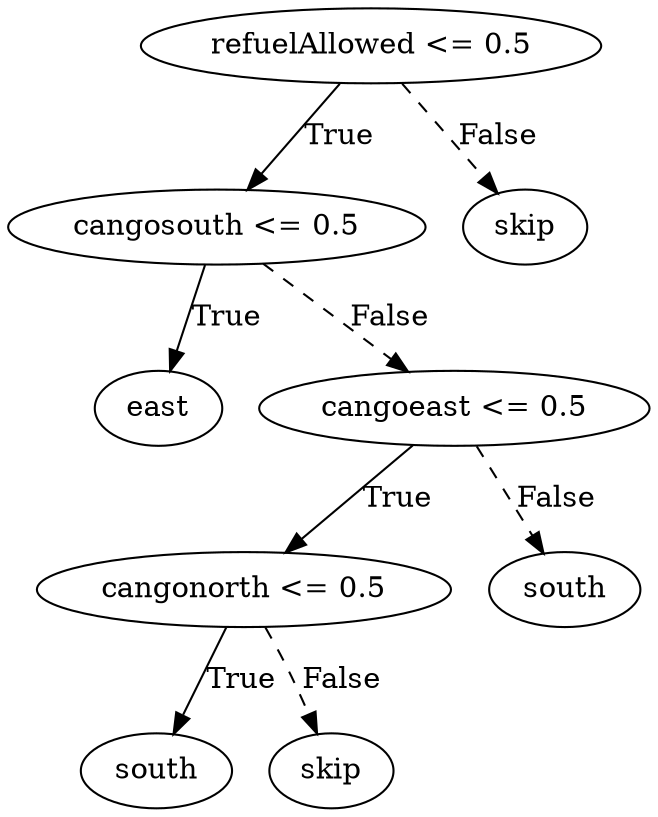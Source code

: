 digraph {
0 [label="refuelAllowed <= 0.5"];
1 [label="cangosouth <= 0.5"];
2 [label="east"];
1 -> 2 [label="True"];
3 [label="cangoeast <= 0.5"];
4 [label="cangonorth <= 0.5"];
5 [label="south"];
4 -> 5 [label="True"];
6 [label="skip"];
4 -> 6 [style="dashed", label="False"];
3 -> 4 [label="True"];
7 [label="south"];
3 -> 7 [style="dashed", label="False"];
1 -> 3 [style="dashed", label="False"];
0 -> 1 [label="True"];
8 [label="skip"];
0 -> 8 [style="dashed", label="False"];

}